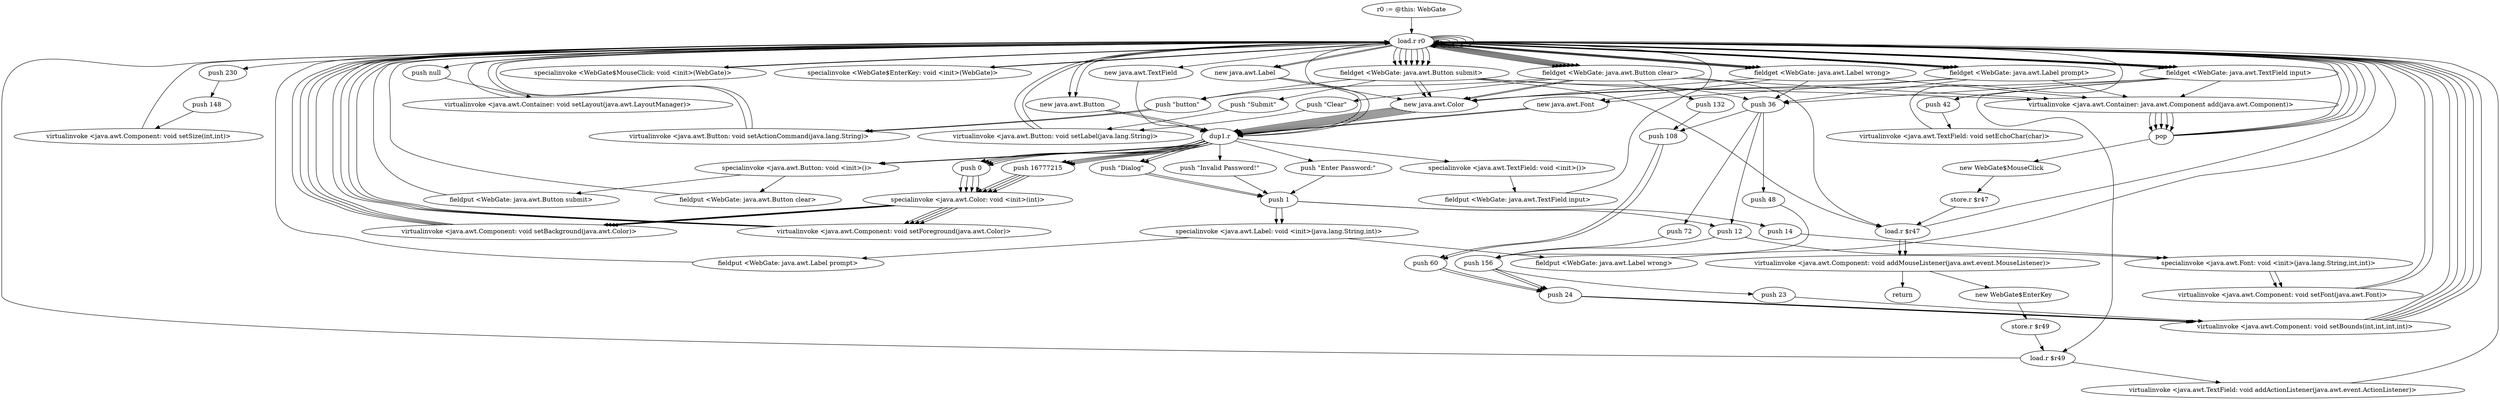 digraph "" {
    "r0 := @this: WebGate"
    "load.r r0"
    "r0 := @this: WebGate"->"load.r r0";
    "push null"
    "load.r r0"->"push null";
    "virtualinvoke <java.awt.Container: void setLayout(java.awt.LayoutManager)>"
    "push null"->"virtualinvoke <java.awt.Container: void setLayout(java.awt.LayoutManager)>";
    "virtualinvoke <java.awt.Container: void setLayout(java.awt.LayoutManager)>"->"load.r r0";
    "push 230"
    "load.r r0"->"push 230";
    "push 148"
    "push 230"->"push 148";
    "virtualinvoke <java.awt.Component: void setSize(int,int)>"
    "push 148"->"virtualinvoke <java.awt.Component: void setSize(int,int)>";
    "virtualinvoke <java.awt.Component: void setSize(int,int)>"->"load.r r0";
    "new java.awt.Color"
    "load.r r0"->"new java.awt.Color";
    "dup1.r"
    "new java.awt.Color"->"dup1.r";
    "push 0"
    "dup1.r"->"push 0";
    "specialinvoke <java.awt.Color: void <init>(int)>"
    "push 0"->"specialinvoke <java.awt.Color: void <init>(int)>";
    "virtualinvoke <java.awt.Component: void setBackground(java.awt.Color)>"
    "specialinvoke <java.awt.Color: void <init>(int)>"->"virtualinvoke <java.awt.Component: void setBackground(java.awt.Color)>";
    "virtualinvoke <java.awt.Component: void setBackground(java.awt.Color)>"->"load.r r0";
    "new java.awt.Button"
    "load.r r0"->"new java.awt.Button";
    "new java.awt.Button"->"dup1.r";
    "specialinvoke <java.awt.Button: void <init>()>"
    "dup1.r"->"specialinvoke <java.awt.Button: void <init>()>";
    "fieldput <WebGate: java.awt.Button submit>"
    "specialinvoke <java.awt.Button: void <init>()>"->"fieldput <WebGate: java.awt.Button submit>";
    "fieldput <WebGate: java.awt.Button submit>"->"load.r r0";
    "fieldget <WebGate: java.awt.Button submit>"
    "load.r r0"->"fieldget <WebGate: java.awt.Button submit>";
    "push \"button\""
    "fieldget <WebGate: java.awt.Button submit>"->"push \"button\"";
    "virtualinvoke <java.awt.Button: void setActionCommand(java.lang.String)>"
    "push \"button\""->"virtualinvoke <java.awt.Button: void setActionCommand(java.lang.String)>";
    "virtualinvoke <java.awt.Button: void setActionCommand(java.lang.String)>"->"load.r r0";
    "load.r r0"->"fieldget <WebGate: java.awt.Button submit>";
    "push \"Submit\""
    "fieldget <WebGate: java.awt.Button submit>"->"push \"Submit\"";
    "virtualinvoke <java.awt.Button: void setLabel(java.lang.String)>"
    "push \"Submit\""->"virtualinvoke <java.awt.Button: void setLabel(java.lang.String)>";
    "virtualinvoke <java.awt.Button: void setLabel(java.lang.String)>"->"load.r r0";
    "load.r r0"->"fieldget <WebGate: java.awt.Button submit>";
    "push 36"
    "fieldget <WebGate: java.awt.Button submit>"->"push 36";
    "push 108"
    "push 36"->"push 108";
    "push 60"
    "push 108"->"push 60";
    "push 24"
    "push 60"->"push 24";
    "virtualinvoke <java.awt.Component: void setBounds(int,int,int,int)>"
    "push 24"->"virtualinvoke <java.awt.Component: void setBounds(int,int,int,int)>";
    "virtualinvoke <java.awt.Component: void setBounds(int,int,int,int)>"->"load.r r0";
    "load.r r0"->"fieldget <WebGate: java.awt.Button submit>";
    "fieldget <WebGate: java.awt.Button submit>"->"new java.awt.Color";
    "new java.awt.Color"->"dup1.r";
    "push 16777215"
    "dup1.r"->"push 16777215";
    "push 16777215"->"specialinvoke <java.awt.Color: void <init>(int)>";
    "virtualinvoke <java.awt.Component: void setForeground(java.awt.Color)>"
    "specialinvoke <java.awt.Color: void <init>(int)>"->"virtualinvoke <java.awt.Component: void setForeground(java.awt.Color)>";
    "virtualinvoke <java.awt.Component: void setForeground(java.awt.Color)>"->"load.r r0";
    "load.r r0"->"fieldget <WebGate: java.awt.Button submit>";
    "fieldget <WebGate: java.awt.Button submit>"->"new java.awt.Color";
    "new java.awt.Color"->"dup1.r";
    "dup1.r"->"push 0";
    "push 0"->"specialinvoke <java.awt.Color: void <init>(int)>";
    "specialinvoke <java.awt.Color: void <init>(int)>"->"virtualinvoke <java.awt.Component: void setBackground(java.awt.Color)>";
    "virtualinvoke <java.awt.Component: void setBackground(java.awt.Color)>"->"load.r r0";
    "load.r r0"->"load.r r0";
    "load.r r0"->"fieldget <WebGate: java.awt.Button submit>";
    "virtualinvoke <java.awt.Container: java.awt.Component add(java.awt.Component)>"
    "fieldget <WebGate: java.awt.Button submit>"->"virtualinvoke <java.awt.Container: java.awt.Component add(java.awt.Component)>";
    "pop"
    "virtualinvoke <java.awt.Container: java.awt.Component add(java.awt.Component)>"->"pop";
    "pop"->"load.r r0";
    "load.r r0"->"new java.awt.Button";
    "new java.awt.Button"->"dup1.r";
    "dup1.r"->"specialinvoke <java.awt.Button: void <init>()>";
    "fieldput <WebGate: java.awt.Button clear>"
    "specialinvoke <java.awt.Button: void <init>()>"->"fieldput <WebGate: java.awt.Button clear>";
    "fieldput <WebGate: java.awt.Button clear>"->"load.r r0";
    "fieldget <WebGate: java.awt.Button clear>"
    "load.r r0"->"fieldget <WebGate: java.awt.Button clear>";
    "fieldget <WebGate: java.awt.Button clear>"->"push \"button\"";
    "push \"button\""->"virtualinvoke <java.awt.Button: void setActionCommand(java.lang.String)>";
    "virtualinvoke <java.awt.Button: void setActionCommand(java.lang.String)>"->"load.r r0";
    "load.r r0"->"fieldget <WebGate: java.awt.Button clear>";
    "push \"Clear\""
    "fieldget <WebGate: java.awt.Button clear>"->"push \"Clear\"";
    "push \"Clear\""->"virtualinvoke <java.awt.Button: void setLabel(java.lang.String)>";
    "virtualinvoke <java.awt.Button: void setLabel(java.lang.String)>"->"load.r r0";
    "load.r r0"->"fieldget <WebGate: java.awt.Button clear>";
    "push 132"
    "fieldget <WebGate: java.awt.Button clear>"->"push 132";
    "push 132"->"push 108";
    "push 108"->"push 60";
    "push 60"->"push 24";
    "push 24"->"virtualinvoke <java.awt.Component: void setBounds(int,int,int,int)>";
    "virtualinvoke <java.awt.Component: void setBounds(int,int,int,int)>"->"load.r r0";
    "load.r r0"->"fieldget <WebGate: java.awt.Button clear>";
    "fieldget <WebGate: java.awt.Button clear>"->"new java.awt.Color";
    "new java.awt.Color"->"dup1.r";
    "dup1.r"->"push 16777215";
    "push 16777215"->"specialinvoke <java.awt.Color: void <init>(int)>";
    "specialinvoke <java.awt.Color: void <init>(int)>"->"virtualinvoke <java.awt.Component: void setForeground(java.awt.Color)>";
    "virtualinvoke <java.awt.Component: void setForeground(java.awt.Color)>"->"load.r r0";
    "load.r r0"->"fieldget <WebGate: java.awt.Button clear>";
    "fieldget <WebGate: java.awt.Button clear>"->"new java.awt.Color";
    "new java.awt.Color"->"dup1.r";
    "dup1.r"->"push 0";
    "push 0"->"specialinvoke <java.awt.Color: void <init>(int)>";
    "specialinvoke <java.awt.Color: void <init>(int)>"->"virtualinvoke <java.awt.Component: void setBackground(java.awt.Color)>";
    "virtualinvoke <java.awt.Component: void setBackground(java.awt.Color)>"->"load.r r0";
    "load.r r0"->"load.r r0";
    "load.r r0"->"fieldget <WebGate: java.awt.Button clear>";
    "fieldget <WebGate: java.awt.Button clear>"->"virtualinvoke <java.awt.Container: java.awt.Component add(java.awt.Component)>";
    "virtualinvoke <java.awt.Container: java.awt.Component add(java.awt.Component)>"->"pop";
    "pop"->"load.r r0";
    "new java.awt.TextField"
    "load.r r0"->"new java.awt.TextField";
    "new java.awt.TextField"->"dup1.r";
    "specialinvoke <java.awt.TextField: void <init>()>"
    "dup1.r"->"specialinvoke <java.awt.TextField: void <init>()>";
    "fieldput <WebGate: java.awt.TextField input>"
    "specialinvoke <java.awt.TextField: void <init>()>"->"fieldput <WebGate: java.awt.TextField input>";
    "fieldput <WebGate: java.awt.TextField input>"->"load.r r0";
    "fieldget <WebGate: java.awt.TextField input>"
    "load.r r0"->"fieldget <WebGate: java.awt.TextField input>";
    "push 42"
    "fieldget <WebGate: java.awt.TextField input>"->"push 42";
    "virtualinvoke <java.awt.TextField: void setEchoChar(char)>"
    "push 42"->"virtualinvoke <java.awt.TextField: void setEchoChar(char)>";
    "virtualinvoke <java.awt.TextField: void setEchoChar(char)>"->"load.r r0";
    "load.r r0"->"fieldget <WebGate: java.awt.TextField input>";
    "fieldget <WebGate: java.awt.TextField input>"->"push 36";
    "push 48"
    "push 36"->"push 48";
    "push 156"
    "push 48"->"push 156";
    "push 156"->"push 24";
    "push 24"->"virtualinvoke <java.awt.Component: void setBounds(int,int,int,int)>";
    "virtualinvoke <java.awt.Component: void setBounds(int,int,int,int)>"->"load.r r0";
    "load.r r0"->"fieldget <WebGate: java.awt.TextField input>";
    "fieldget <WebGate: java.awt.TextField input>"->"new java.awt.Color";
    "new java.awt.Color"->"dup1.r";
    "dup1.r"->"push 16777215";
    "push 16777215"->"specialinvoke <java.awt.Color: void <init>(int)>";
    "specialinvoke <java.awt.Color: void <init>(int)>"->"virtualinvoke <java.awt.Component: void setBackground(java.awt.Color)>";
    "virtualinvoke <java.awt.Component: void setBackground(java.awt.Color)>"->"load.r r0";
    "load.r r0"->"load.r r0";
    "load.r r0"->"fieldget <WebGate: java.awt.TextField input>";
    "fieldget <WebGate: java.awt.TextField input>"->"virtualinvoke <java.awt.Container: java.awt.Component add(java.awt.Component)>";
    "virtualinvoke <java.awt.Container: java.awt.Component add(java.awt.Component)>"->"pop";
    "pop"->"load.r r0";
    "new java.awt.Label"
    "load.r r0"->"new java.awt.Label";
    "new java.awt.Label"->"dup1.r";
    "push \"Enter Password:\""
    "dup1.r"->"push \"Enter Password:\"";
    "push 1"
    "push \"Enter Password:\""->"push 1";
    "specialinvoke <java.awt.Label: void <init>(java.lang.String,int)>"
    "push 1"->"specialinvoke <java.awt.Label: void <init>(java.lang.String,int)>";
    "fieldput <WebGate: java.awt.Label prompt>"
    "specialinvoke <java.awt.Label: void <init>(java.lang.String,int)>"->"fieldput <WebGate: java.awt.Label prompt>";
    "fieldput <WebGate: java.awt.Label prompt>"->"load.r r0";
    "fieldget <WebGate: java.awt.Label prompt>"
    "load.r r0"->"fieldget <WebGate: java.awt.Label prompt>";
    "fieldget <WebGate: java.awt.Label prompt>"->"push 36";
    "push 12"
    "push 36"->"push 12";
    "push 12"->"push 156";
    "push 156"->"push 24";
    "push 24"->"virtualinvoke <java.awt.Component: void setBounds(int,int,int,int)>";
    "virtualinvoke <java.awt.Component: void setBounds(int,int,int,int)>"->"load.r r0";
    "load.r r0"->"fieldget <WebGate: java.awt.Label prompt>";
    "new java.awt.Font"
    "fieldget <WebGate: java.awt.Label prompt>"->"new java.awt.Font";
    "new java.awt.Font"->"dup1.r";
    "push \"Dialog\""
    "dup1.r"->"push \"Dialog\"";
    "push \"Dialog\""->"push 1";
    "push 14"
    "push 1"->"push 14";
    "specialinvoke <java.awt.Font: void <init>(java.lang.String,int,int)>"
    "push 14"->"specialinvoke <java.awt.Font: void <init>(java.lang.String,int,int)>";
    "virtualinvoke <java.awt.Component: void setFont(java.awt.Font)>"
    "specialinvoke <java.awt.Font: void <init>(java.lang.String,int,int)>"->"virtualinvoke <java.awt.Component: void setFont(java.awt.Font)>";
    "virtualinvoke <java.awt.Component: void setFont(java.awt.Font)>"->"load.r r0";
    "load.r r0"->"fieldget <WebGate: java.awt.Label prompt>";
    "fieldget <WebGate: java.awt.Label prompt>"->"new java.awt.Color";
    "new java.awt.Color"->"dup1.r";
    "dup1.r"->"push 16777215";
    "push 16777215"->"specialinvoke <java.awt.Color: void <init>(int)>";
    "specialinvoke <java.awt.Color: void <init>(int)>"->"virtualinvoke <java.awt.Component: void setForeground(java.awt.Color)>";
    "virtualinvoke <java.awt.Component: void setForeground(java.awt.Color)>"->"load.r r0";
    "load.r r0"->"load.r r0";
    "load.r r0"->"fieldget <WebGate: java.awt.Label prompt>";
    "fieldget <WebGate: java.awt.Label prompt>"->"virtualinvoke <java.awt.Container: java.awt.Component add(java.awt.Component)>";
    "virtualinvoke <java.awt.Container: java.awt.Component add(java.awt.Component)>"->"pop";
    "pop"->"load.r r0";
    "load.r r0"->"new java.awt.Label";
    "new java.awt.Label"->"dup1.r";
    "push \"Invalid Password!\""
    "dup1.r"->"push \"Invalid Password!\"";
    "push \"Invalid Password!\""->"push 1";
    "push 1"->"specialinvoke <java.awt.Label: void <init>(java.lang.String,int)>";
    "fieldput <WebGate: java.awt.Label wrong>"
    "specialinvoke <java.awt.Label: void <init>(java.lang.String,int)>"->"fieldput <WebGate: java.awt.Label wrong>";
    "fieldput <WebGate: java.awt.Label wrong>"->"load.r r0";
    "fieldget <WebGate: java.awt.Label wrong>"
    "load.r r0"->"fieldget <WebGate: java.awt.Label wrong>";
    "fieldget <WebGate: java.awt.Label wrong>"->"push 36";
    "push 72"
    "push 36"->"push 72";
    "push 72"->"push 156";
    "push 23"
    "push 156"->"push 23";
    "push 23"->"virtualinvoke <java.awt.Component: void setBounds(int,int,int,int)>";
    "virtualinvoke <java.awt.Component: void setBounds(int,int,int,int)>"->"load.r r0";
    "load.r r0"->"fieldget <WebGate: java.awt.Label wrong>";
    "fieldget <WebGate: java.awt.Label wrong>"->"new java.awt.Font";
    "new java.awt.Font"->"dup1.r";
    "dup1.r"->"push \"Dialog\"";
    "push \"Dialog\""->"push 1";
    "push 1"->"push 12";
    "push 12"->"specialinvoke <java.awt.Font: void <init>(java.lang.String,int,int)>";
    "specialinvoke <java.awt.Font: void <init>(java.lang.String,int,int)>"->"virtualinvoke <java.awt.Component: void setFont(java.awt.Font)>";
    "virtualinvoke <java.awt.Component: void setFont(java.awt.Font)>"->"load.r r0";
    "load.r r0"->"fieldget <WebGate: java.awt.Label wrong>";
    "fieldget <WebGate: java.awt.Label wrong>"->"new java.awt.Color";
    "new java.awt.Color"->"dup1.r";
    "dup1.r"->"push 0";
    "push 0"->"specialinvoke <java.awt.Color: void <init>(int)>";
    "specialinvoke <java.awt.Color: void <init>(int)>"->"virtualinvoke <java.awt.Component: void setForeground(java.awt.Color)>";
    "virtualinvoke <java.awt.Component: void setForeground(java.awt.Color)>"->"load.r r0";
    "load.r r0"->"load.r r0";
    "load.r r0"->"fieldget <WebGate: java.awt.Label wrong>";
    "fieldget <WebGate: java.awt.Label wrong>"->"virtualinvoke <java.awt.Container: java.awt.Component add(java.awt.Component)>";
    "virtualinvoke <java.awt.Container: java.awt.Component add(java.awt.Component)>"->"pop";
    "new WebGate$MouseClick"
    "pop"->"new WebGate$MouseClick";
    "store.r $r47"
    "new WebGate$MouseClick"->"store.r $r47";
    "load.r $r47"
    "store.r $r47"->"load.r $r47";
    "load.r $r47"->"load.r r0";
    "specialinvoke <WebGate$MouseClick: void <init>(WebGate)>"
    "load.r r0"->"specialinvoke <WebGate$MouseClick: void <init>(WebGate)>";
    "specialinvoke <WebGate$MouseClick: void <init>(WebGate)>"->"load.r r0";
    "load.r r0"->"fieldget <WebGate: java.awt.Button clear>";
    "fieldget <WebGate: java.awt.Button clear>"->"load.r $r47";
    "virtualinvoke <java.awt.Component: void addMouseListener(java.awt.event.MouseListener)>"
    "load.r $r47"->"virtualinvoke <java.awt.Component: void addMouseListener(java.awt.event.MouseListener)>";
    "new WebGate$EnterKey"
    "virtualinvoke <java.awt.Component: void addMouseListener(java.awt.event.MouseListener)>"->"new WebGate$EnterKey";
    "store.r $r49"
    "new WebGate$EnterKey"->"store.r $r49";
    "load.r $r49"
    "store.r $r49"->"load.r $r49";
    "load.r $r49"->"load.r r0";
    "specialinvoke <WebGate$EnterKey: void <init>(WebGate)>"
    "load.r r0"->"specialinvoke <WebGate$EnterKey: void <init>(WebGate)>";
    "specialinvoke <WebGate$EnterKey: void <init>(WebGate)>"->"load.r r0";
    "load.r r0"->"fieldget <WebGate: java.awt.TextField input>";
    "fieldget <WebGate: java.awt.TextField input>"->"load.r $r49";
    "virtualinvoke <java.awt.TextField: void addActionListener(java.awt.event.ActionListener)>"
    "load.r $r49"->"virtualinvoke <java.awt.TextField: void addActionListener(java.awt.event.ActionListener)>";
    "virtualinvoke <java.awt.TextField: void addActionListener(java.awt.event.ActionListener)>"->"load.r r0";
    "load.r r0"->"fieldget <WebGate: java.awt.Button submit>";
    "fieldget <WebGate: java.awt.Button submit>"->"load.r $r47";
    "load.r $r47"->"virtualinvoke <java.awt.Component: void addMouseListener(java.awt.event.MouseListener)>";
    "return"
    "virtualinvoke <java.awt.Component: void addMouseListener(java.awt.event.MouseListener)>"->"return";
}
